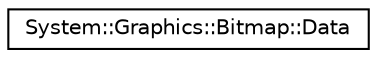 digraph G
{
  edge [fontname="Helvetica",fontsize="10",labelfontname="Helvetica",labelfontsize="10"];
  node [fontname="Helvetica",fontsize="10",shape=record];
  rankdir="LR";
  Node1 [label="System::Graphics::Bitmap::Data",height=0.2,width=0.4,color="black", fillcolor="white", style="filled",URL="$class_system_1_1_graphics_1_1_bitmap_1_1_data.html"];
}

